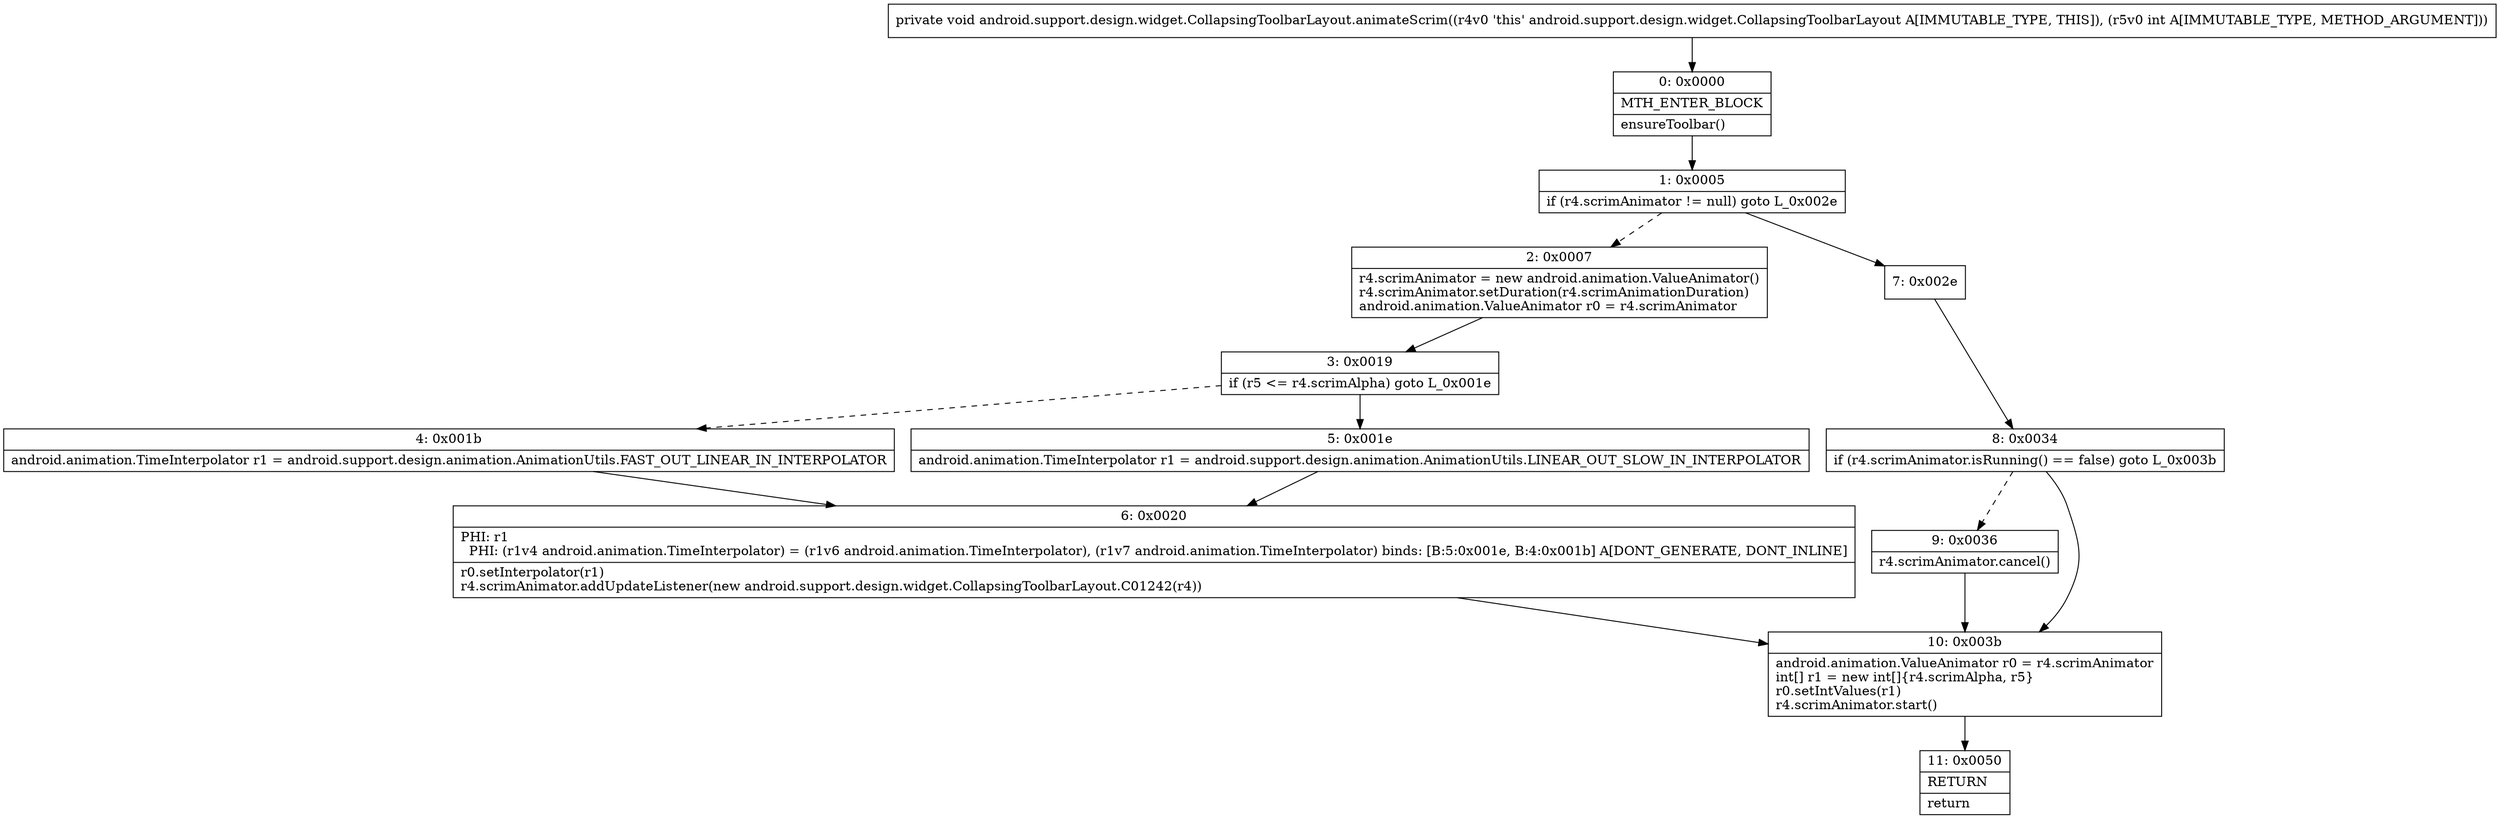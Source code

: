 digraph "CFG forandroid.support.design.widget.CollapsingToolbarLayout.animateScrim(I)V" {
Node_0 [shape=record,label="{0\:\ 0x0000|MTH_ENTER_BLOCK\l|ensureToolbar()\l}"];
Node_1 [shape=record,label="{1\:\ 0x0005|if (r4.scrimAnimator != null) goto L_0x002e\l}"];
Node_2 [shape=record,label="{2\:\ 0x0007|r4.scrimAnimator = new android.animation.ValueAnimator()\lr4.scrimAnimator.setDuration(r4.scrimAnimationDuration)\landroid.animation.ValueAnimator r0 = r4.scrimAnimator\l}"];
Node_3 [shape=record,label="{3\:\ 0x0019|if (r5 \<= r4.scrimAlpha) goto L_0x001e\l}"];
Node_4 [shape=record,label="{4\:\ 0x001b|android.animation.TimeInterpolator r1 = android.support.design.animation.AnimationUtils.FAST_OUT_LINEAR_IN_INTERPOLATOR\l}"];
Node_5 [shape=record,label="{5\:\ 0x001e|android.animation.TimeInterpolator r1 = android.support.design.animation.AnimationUtils.LINEAR_OUT_SLOW_IN_INTERPOLATOR\l}"];
Node_6 [shape=record,label="{6\:\ 0x0020|PHI: r1 \l  PHI: (r1v4 android.animation.TimeInterpolator) = (r1v6 android.animation.TimeInterpolator), (r1v7 android.animation.TimeInterpolator) binds: [B:5:0x001e, B:4:0x001b] A[DONT_GENERATE, DONT_INLINE]\l|r0.setInterpolator(r1)\lr4.scrimAnimator.addUpdateListener(new android.support.design.widget.CollapsingToolbarLayout.C01242(r4))\l}"];
Node_7 [shape=record,label="{7\:\ 0x002e}"];
Node_8 [shape=record,label="{8\:\ 0x0034|if (r4.scrimAnimator.isRunning() == false) goto L_0x003b\l}"];
Node_9 [shape=record,label="{9\:\ 0x0036|r4.scrimAnimator.cancel()\l}"];
Node_10 [shape=record,label="{10\:\ 0x003b|android.animation.ValueAnimator r0 = r4.scrimAnimator\lint[] r1 = new int[]\{r4.scrimAlpha, r5\}\lr0.setIntValues(r1)\lr4.scrimAnimator.start()\l}"];
Node_11 [shape=record,label="{11\:\ 0x0050|RETURN\l|return\l}"];
MethodNode[shape=record,label="{private void android.support.design.widget.CollapsingToolbarLayout.animateScrim((r4v0 'this' android.support.design.widget.CollapsingToolbarLayout A[IMMUTABLE_TYPE, THIS]), (r5v0 int A[IMMUTABLE_TYPE, METHOD_ARGUMENT])) }"];
MethodNode -> Node_0;
Node_0 -> Node_1;
Node_1 -> Node_2[style=dashed];
Node_1 -> Node_7;
Node_2 -> Node_3;
Node_3 -> Node_4[style=dashed];
Node_3 -> Node_5;
Node_4 -> Node_6;
Node_5 -> Node_6;
Node_6 -> Node_10;
Node_7 -> Node_8;
Node_8 -> Node_9[style=dashed];
Node_8 -> Node_10;
Node_9 -> Node_10;
Node_10 -> Node_11;
}

